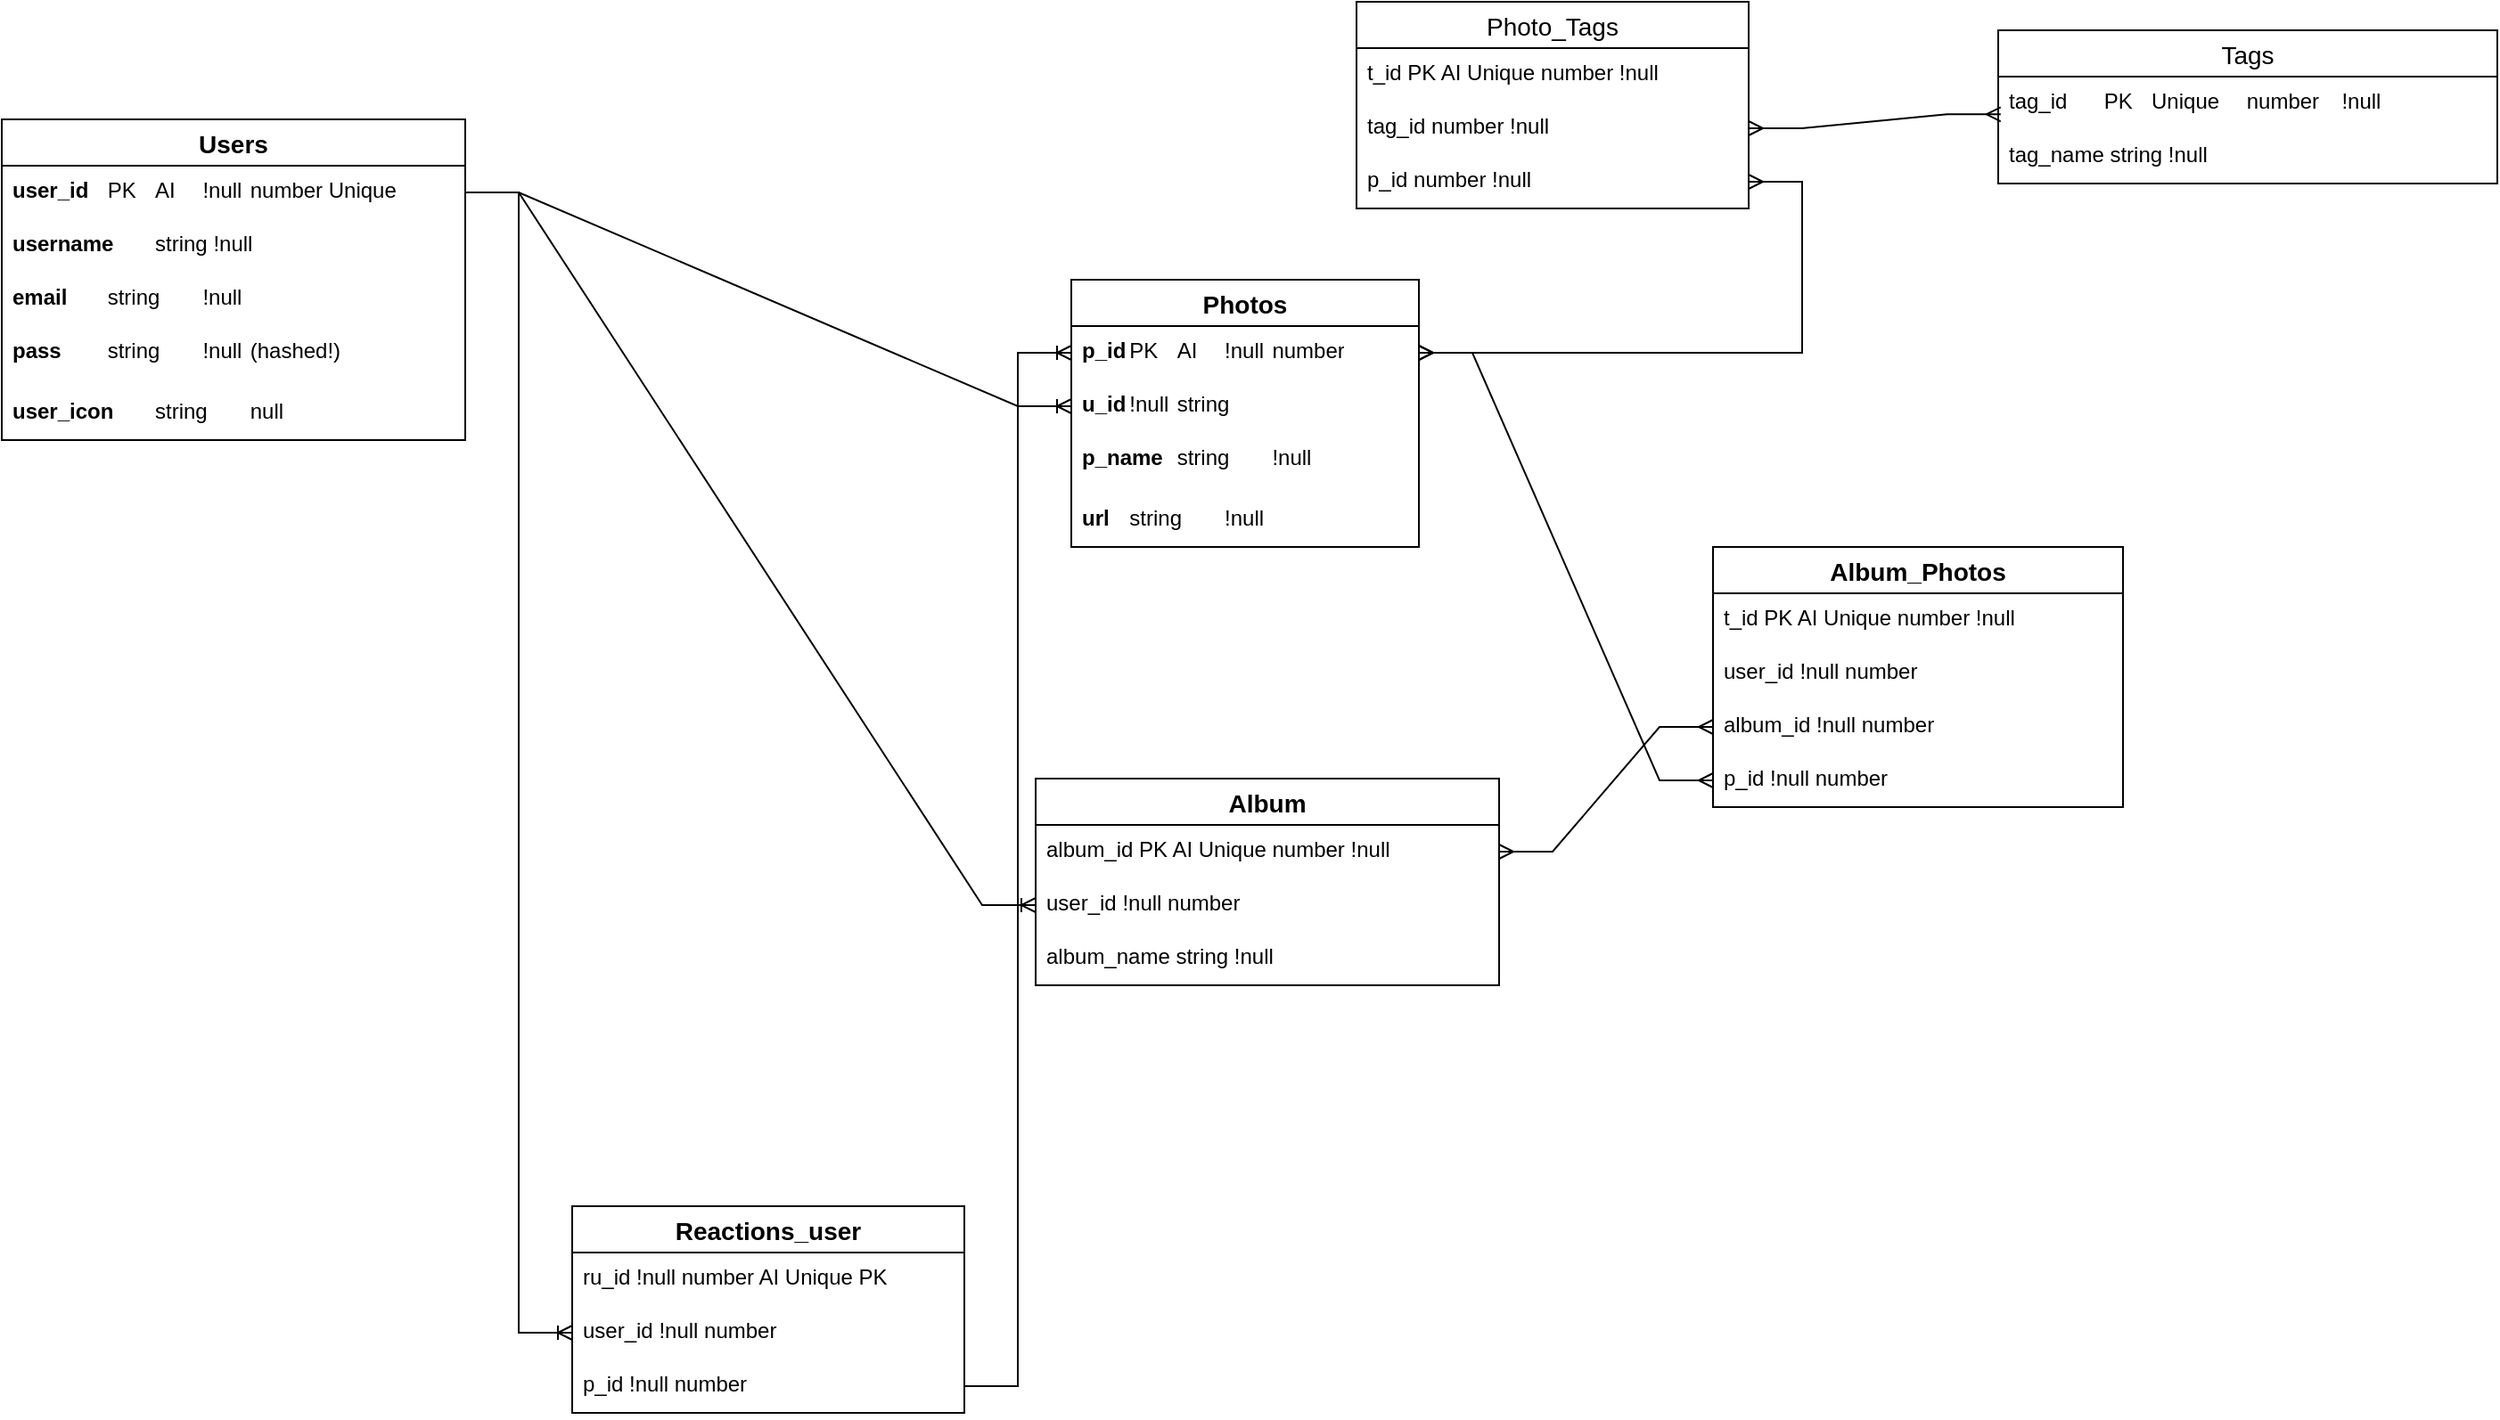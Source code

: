 <mxfile version="24.3.1" type="device">
  <diagram name="Page-1" id="tmgX2utaI_uragU6un_t">
    <mxGraphModel dx="2924" dy="1114" grid="1" gridSize="10" guides="1" tooltips="1" connect="1" arrows="1" fold="1" page="1" pageScale="1" pageWidth="850" pageHeight="1100" math="0" shadow="0">
      <root>
        <mxCell id="0" />
        <mxCell id="1" parent="0" />
        <mxCell id="TzNKyjDSBVO5Mrejy5vB-2" value="Users" style="swimlane;fontStyle=1;childLayout=stackLayout;horizontal=1;startSize=26;horizontalStack=0;resizeParent=1;resizeParentMax=0;resizeLast=0;collapsible=1;marginBottom=0;align=center;fontSize=14;" parent="1" vertex="1">
          <mxGeometry x="-230" y="100" width="260" height="180" as="geometry" />
        </mxCell>
        <mxCell id="TzNKyjDSBVO5Mrejy5vB-3" value="&lt;b&gt;user_id&lt;span style=&quot;white-space: pre;&quot;&gt;&#x9;&lt;/span&gt;&lt;/b&gt;PK&lt;span style=&quot;white-space: pre;&quot;&gt;&#x9;&lt;/span&gt;AI&lt;span style=&quot;white-space: pre;&quot;&gt;&#x9;&lt;/span&gt;!null&lt;span style=&quot;white-space: pre;&quot;&gt;&#x9;&lt;/span&gt;number Unique" style="text;strokeColor=none;fillColor=none;spacingLeft=4;spacingRight=4;overflow=hidden;rotatable=0;points=[[0,0.5],[1,0.5]];portConstraint=eastwest;fontSize=12;whiteSpace=wrap;html=1;" parent="TzNKyjDSBVO5Mrejy5vB-2" vertex="1">
          <mxGeometry y="26" width="260" height="30" as="geometry" />
        </mxCell>
        <mxCell id="TzNKyjDSBVO5Mrejy5vB-4" value="&lt;b&gt;username&lt;span style=&quot;white-space: pre;&quot;&gt;&#x9;&lt;/span&gt;&lt;/b&gt;string !null" style="text;strokeColor=none;fillColor=none;spacingLeft=4;spacingRight=4;overflow=hidden;rotatable=0;points=[[0,0.5],[1,0.5]];portConstraint=eastwest;fontSize=12;whiteSpace=wrap;html=1;" parent="TzNKyjDSBVO5Mrejy5vB-2" vertex="1">
          <mxGeometry y="56" width="260" height="30" as="geometry" />
        </mxCell>
        <mxCell id="TzNKyjDSBVO5Mrejy5vB-19" value="&lt;b&gt;email&lt;/b&gt;&lt;span style=&quot;white-space: pre;&quot;&gt;&lt;b&gt;&#x9;&lt;/b&gt;string&lt;span style=&quot;white-space: pre;&quot;&gt;&#x9;&lt;/span&gt;!null&lt;/span&gt;" style="text;strokeColor=none;fillColor=none;spacingLeft=4;spacingRight=4;overflow=hidden;rotatable=0;points=[[0,0.5],[1,0.5]];portConstraint=eastwest;fontSize=12;whiteSpace=wrap;html=1;" parent="TzNKyjDSBVO5Mrejy5vB-2" vertex="1">
          <mxGeometry y="86" width="260" height="30" as="geometry" />
        </mxCell>
        <mxCell id="TzNKyjDSBVO5Mrejy5vB-5" value="&lt;b&gt;pass&lt;span style=&quot;white-space: pre;&quot;&gt;&#x9;&lt;/span&gt;&lt;/b&gt;string&lt;span style=&quot;white-space: pre;&quot;&gt;&#x9;&lt;/span&gt;!null&lt;span style=&quot;white-space: pre;&quot;&gt;&#x9;&lt;/span&gt;(hashed!)" style="text;strokeColor=none;fillColor=none;spacingLeft=4;spacingRight=4;overflow=hidden;rotatable=0;points=[[0,0.5],[1,0.5]];portConstraint=eastwest;fontSize=12;whiteSpace=wrap;html=1;" parent="TzNKyjDSBVO5Mrejy5vB-2" vertex="1">
          <mxGeometry y="116" width="260" height="34" as="geometry" />
        </mxCell>
        <mxCell id="TzNKyjDSBVO5Mrejy5vB-20" value="&lt;b&gt;user_icon&lt;span style=&quot;white-space: pre;&quot;&gt;&#x9;&lt;/span&gt;&lt;/b&gt;string&lt;span style=&quot;white-space: pre;&quot;&gt;&#x9;&lt;/span&gt;null" style="text;strokeColor=none;fillColor=none;spacingLeft=4;spacingRight=4;overflow=hidden;rotatable=0;points=[[0,0.5],[1,0.5]];portConstraint=eastwest;fontSize=12;whiteSpace=wrap;html=1;" parent="TzNKyjDSBVO5Mrejy5vB-2" vertex="1">
          <mxGeometry y="150" width="260" height="30" as="geometry" />
        </mxCell>
        <mxCell id="TzNKyjDSBVO5Mrejy5vB-23" value="Photos" style="swimlane;fontStyle=1;childLayout=stackLayout;horizontal=1;startSize=26;horizontalStack=0;resizeParent=1;resizeParentMax=0;resizeLast=0;collapsible=1;marginBottom=0;align=center;fontSize=14;" parent="1" vertex="1">
          <mxGeometry x="370" y="190" width="195" height="150" as="geometry" />
        </mxCell>
        <mxCell id="TzNKyjDSBVO5Mrejy5vB-24" value="&lt;b&gt;p_id&lt;span style=&quot;white-space: pre;&quot;&gt;&#x9;&lt;/span&gt;&lt;/b&gt;PK&lt;span style=&quot;white-space: pre;&quot;&gt;&#x9;&lt;/span&gt;AI&lt;span style=&quot;white-space: pre;&quot;&gt;&#x9;&lt;/span&gt;!null&lt;span style=&quot;white-space: pre;&quot;&gt;&#x9;&lt;/span&gt;number" style="text;strokeColor=none;fillColor=none;spacingLeft=4;spacingRight=4;overflow=hidden;rotatable=0;points=[[0,0.5],[1,0.5]];portConstraint=eastwest;fontSize=12;whiteSpace=wrap;html=1;" parent="TzNKyjDSBVO5Mrejy5vB-23" vertex="1">
          <mxGeometry y="26" width="195" height="30" as="geometry" />
        </mxCell>
        <mxCell id="TzNKyjDSBVO5Mrejy5vB-25" value="&lt;b&gt;u_id&lt;span style=&quot;white-space: pre;&quot;&gt;&#x9;&lt;/span&gt;&lt;/b&gt;!null&lt;span style=&quot;white-space: pre;&quot;&gt;&#x9;&lt;/span&gt;string" style="text;strokeColor=none;fillColor=none;spacingLeft=4;spacingRight=4;overflow=hidden;rotatable=0;points=[[0,0.5],[1,0.5]];portConstraint=eastwest;fontSize=12;whiteSpace=wrap;html=1;" parent="TzNKyjDSBVO5Mrejy5vB-23" vertex="1">
          <mxGeometry y="56" width="195" height="30" as="geometry" />
        </mxCell>
        <mxCell id="TzNKyjDSBVO5Mrejy5vB-26" value="&lt;b&gt;p_name&lt;span style=&quot;white-space: pre;&quot;&gt;&#x9;&lt;/span&gt;&lt;/b&gt;string&lt;span style=&quot;white-space: pre;&quot;&gt;&#x9;&lt;/span&gt;!null" style="text;strokeColor=none;fillColor=none;spacingLeft=4;spacingRight=4;overflow=hidden;rotatable=0;points=[[0,0.5],[1,0.5]];portConstraint=eastwest;fontSize=12;whiteSpace=wrap;html=1;" parent="TzNKyjDSBVO5Mrejy5vB-23" vertex="1">
          <mxGeometry y="86" width="195" height="34" as="geometry" />
        </mxCell>
        <mxCell id="TzNKyjDSBVO5Mrejy5vB-27" value="&lt;b&gt;url&lt;span style=&quot;white-space: pre;&quot;&gt;&#x9;&lt;/span&gt;&lt;/b&gt;string&lt;span style=&quot;white-space: pre;&quot;&gt;&#x9;&lt;/span&gt;!null" style="text;strokeColor=none;fillColor=none;spacingLeft=4;spacingRight=4;overflow=hidden;rotatable=0;points=[[0,0.5],[1,0.5]];portConstraint=eastwest;fontSize=12;whiteSpace=wrap;html=1;" parent="TzNKyjDSBVO5Mrejy5vB-23" vertex="1">
          <mxGeometry y="120" width="195" height="30" as="geometry" />
        </mxCell>
        <mxCell id="TzNKyjDSBVO5Mrejy5vB-29" value="" style="edgeStyle=entityRelationEdgeStyle;fontSize=12;html=1;endArrow=ERoneToMany;rounded=0;entryX=0;entryY=0.5;entryDx=0;entryDy=0;" parent="1" source="TzNKyjDSBVO5Mrejy5vB-3" target="TzNKyjDSBVO5Mrejy5vB-25" edge="1">
          <mxGeometry width="100" height="100" relative="1" as="geometry">
            <mxPoint x="280" y="240" as="sourcePoint" />
            <mxPoint x="380" y="140" as="targetPoint" />
          </mxGeometry>
        </mxCell>
        <mxCell id="TzNKyjDSBVO5Mrejy5vB-31" value="Reactions_user" style="swimlane;fontStyle=1;childLayout=stackLayout;horizontal=1;startSize=26;horizontalStack=0;resizeParent=1;resizeParentMax=0;resizeLast=0;collapsible=1;marginBottom=0;align=center;fontSize=14;" parent="1" vertex="1">
          <mxGeometry x="90" y="710" width="220" height="116" as="geometry" />
        </mxCell>
        <mxCell id="TzNKyjDSBVO5Mrejy5vB-32" value="ru_id !null number AI Unique PK" style="text;strokeColor=none;fillColor=none;spacingLeft=4;spacingRight=4;overflow=hidden;rotatable=0;points=[[0,0.5],[1,0.5]];portConstraint=eastwest;fontSize=12;whiteSpace=wrap;html=1;" parent="TzNKyjDSBVO5Mrejy5vB-31" vertex="1">
          <mxGeometry y="26" width="220" height="30" as="geometry" />
        </mxCell>
        <mxCell id="TzNKyjDSBVO5Mrejy5vB-33" value="user_id !null number" style="text;strokeColor=none;fillColor=none;spacingLeft=4;spacingRight=4;overflow=hidden;rotatable=0;points=[[0,0.5],[1,0.5]];portConstraint=eastwest;fontSize=12;whiteSpace=wrap;html=1;" parent="TzNKyjDSBVO5Mrejy5vB-31" vertex="1">
          <mxGeometry y="56" width="220" height="30" as="geometry" />
        </mxCell>
        <mxCell id="TzNKyjDSBVO5Mrejy5vB-34" value="p_id !null number" style="text;strokeColor=none;fillColor=none;spacingLeft=4;spacingRight=4;overflow=hidden;rotatable=0;points=[[0,0.5],[1,0.5]];portConstraint=eastwest;fontSize=12;whiteSpace=wrap;html=1;" parent="TzNKyjDSBVO5Mrejy5vB-31" vertex="1">
          <mxGeometry y="86" width="220" height="30" as="geometry" />
        </mxCell>
        <mxCell id="TzNKyjDSBVO5Mrejy5vB-37" value="Album_Photos" style="swimlane;fontStyle=1;childLayout=stackLayout;horizontal=1;startSize=26;horizontalStack=0;resizeParent=1;resizeParentMax=0;resizeLast=0;collapsible=1;marginBottom=0;align=center;fontSize=14;" parent="1" vertex="1">
          <mxGeometry x="730" y="340" width="230" height="146" as="geometry" />
        </mxCell>
        <mxCell id="TzNKyjDSBVO5Mrejy5vB-38" value="t_id PK AI Unique number !null" style="text;strokeColor=none;fillColor=none;spacingLeft=4;spacingRight=4;overflow=hidden;rotatable=0;points=[[0,0.5],[1,0.5]];portConstraint=eastwest;fontSize=12;whiteSpace=wrap;html=1;" parent="TzNKyjDSBVO5Mrejy5vB-37" vertex="1">
          <mxGeometry y="26" width="230" height="30" as="geometry" />
        </mxCell>
        <mxCell id="TzNKyjDSBVO5Mrejy5vB-39" value="user_id !null number" style="text;strokeColor=none;fillColor=none;spacingLeft=4;spacingRight=4;overflow=hidden;rotatable=0;points=[[0,0.5],[1,0.5]];portConstraint=eastwest;fontSize=12;whiteSpace=wrap;html=1;" parent="TzNKyjDSBVO5Mrejy5vB-37" vertex="1">
          <mxGeometry y="56" width="230" height="30" as="geometry" />
        </mxCell>
        <mxCell id="TzNKyjDSBVO5Mrejy5vB-40" value="album_id !null number" style="text;strokeColor=none;fillColor=none;spacingLeft=4;spacingRight=4;overflow=hidden;rotatable=0;points=[[0,0.5],[1,0.5]];portConstraint=eastwest;fontSize=12;whiteSpace=wrap;html=1;" parent="TzNKyjDSBVO5Mrejy5vB-37" vertex="1">
          <mxGeometry y="86" width="230" height="30" as="geometry" />
        </mxCell>
        <mxCell id="krsRfWwd7fLUTWGK-ZBf-13" value="p_id !null number" style="text;strokeColor=none;fillColor=none;spacingLeft=4;spacingRight=4;overflow=hidden;rotatable=0;points=[[0,0.5],[1,0.5]];portConstraint=eastwest;fontSize=12;whiteSpace=wrap;html=1;" vertex="1" parent="TzNKyjDSBVO5Mrejy5vB-37">
          <mxGeometry y="116" width="230" height="30" as="geometry" />
        </mxCell>
        <mxCell id="TzNKyjDSBVO5Mrejy5vB-41" value="Album" style="swimlane;fontStyle=1;childLayout=stackLayout;horizontal=1;startSize=26;horizontalStack=0;resizeParent=1;resizeParentMax=0;resizeLast=0;collapsible=1;marginBottom=0;align=center;fontSize=14;" parent="1" vertex="1">
          <mxGeometry x="350" y="470" width="260" height="116" as="geometry" />
        </mxCell>
        <mxCell id="TzNKyjDSBVO5Mrejy5vB-42" value="album_id PK AI Unique number !null" style="text;strokeColor=none;fillColor=none;spacingLeft=4;spacingRight=4;overflow=hidden;rotatable=0;points=[[0,0.5],[1,0.5]];portConstraint=eastwest;fontSize=12;whiteSpace=wrap;html=1;" parent="TzNKyjDSBVO5Mrejy5vB-41" vertex="1">
          <mxGeometry y="26" width="260" height="30" as="geometry" />
        </mxCell>
        <mxCell id="TzNKyjDSBVO5Mrejy5vB-43" value="user_id !null number" style="text;strokeColor=none;fillColor=none;spacingLeft=4;spacingRight=4;overflow=hidden;rotatable=0;points=[[0,0.5],[1,0.5]];portConstraint=eastwest;fontSize=12;whiteSpace=wrap;html=1;" parent="TzNKyjDSBVO5Mrejy5vB-41" vertex="1">
          <mxGeometry y="56" width="260" height="30" as="geometry" />
        </mxCell>
        <mxCell id="TzNKyjDSBVO5Mrejy5vB-44" value="album_name string !null" style="text;strokeColor=none;fillColor=none;spacingLeft=4;spacingRight=4;overflow=hidden;rotatable=0;points=[[0,0.5],[1,0.5]];portConstraint=eastwest;fontSize=12;whiteSpace=wrap;html=1;" parent="TzNKyjDSBVO5Mrejy5vB-41" vertex="1">
          <mxGeometry y="86" width="260" height="30" as="geometry" />
        </mxCell>
        <mxCell id="krsRfWwd7fLUTWGK-ZBf-2" value="Tags" style="swimlane;fontStyle=0;childLayout=stackLayout;horizontal=1;startSize=26;horizontalStack=0;resizeParent=1;resizeParentMax=0;resizeLast=0;collapsible=1;marginBottom=0;align=center;fontSize=14;" vertex="1" parent="1">
          <mxGeometry x="890" y="50" width="280" height="86" as="geometry" />
        </mxCell>
        <mxCell id="krsRfWwd7fLUTWGK-ZBf-3" value="tag_id&lt;span style=&quot;white-space: pre;&quot;&gt;&#x9;&lt;/span&gt;PK&lt;span style=&quot;white-space: pre;&quot;&gt;&#x9;&lt;/span&gt;Unique&lt;span style=&quot;white-space: pre;&quot;&gt;&#x9;&lt;/span&gt;number&lt;span style=&quot;white-space: pre;&quot;&gt;&#x9;&lt;/span&gt;!null" style="text;strokeColor=none;fillColor=none;spacingLeft=4;spacingRight=4;overflow=hidden;rotatable=0;points=[[0,0.5],[1,0.5]];portConstraint=eastwest;fontSize=12;whiteSpace=wrap;html=1;" vertex="1" parent="krsRfWwd7fLUTWGK-ZBf-2">
          <mxGeometry y="26" width="280" height="30" as="geometry" />
        </mxCell>
        <mxCell id="krsRfWwd7fLUTWGK-ZBf-5" value="tag_name string !null" style="text;strokeColor=none;fillColor=none;spacingLeft=4;spacingRight=4;overflow=hidden;rotatable=0;points=[[0,0.5],[1,0.5]];portConstraint=eastwest;fontSize=12;whiteSpace=wrap;html=1;" vertex="1" parent="krsRfWwd7fLUTWGK-ZBf-2">
          <mxGeometry y="56" width="280" height="30" as="geometry" />
        </mxCell>
        <mxCell id="krsRfWwd7fLUTWGK-ZBf-6" value="Photo_Tags" style="swimlane;fontStyle=0;childLayout=stackLayout;horizontal=1;startSize=26;horizontalStack=0;resizeParent=1;resizeParentMax=0;resizeLast=0;collapsible=1;marginBottom=0;align=center;fontSize=14;" vertex="1" parent="1">
          <mxGeometry x="530" y="34" width="220" height="116" as="geometry" />
        </mxCell>
        <mxCell id="krsRfWwd7fLUTWGK-ZBf-7" value="t_id PK AI Unique number !null" style="text;strokeColor=none;fillColor=none;spacingLeft=4;spacingRight=4;overflow=hidden;rotatable=0;points=[[0,0.5],[1,0.5]];portConstraint=eastwest;fontSize=12;whiteSpace=wrap;html=1;" vertex="1" parent="krsRfWwd7fLUTWGK-ZBf-6">
          <mxGeometry y="26" width="220" height="30" as="geometry" />
        </mxCell>
        <mxCell id="krsRfWwd7fLUTWGK-ZBf-8" value="tag_id number !null" style="text;strokeColor=none;fillColor=none;spacingLeft=4;spacingRight=4;overflow=hidden;rotatable=0;points=[[0,0.5],[1,0.5]];portConstraint=eastwest;fontSize=12;whiteSpace=wrap;html=1;" vertex="1" parent="krsRfWwd7fLUTWGK-ZBf-6">
          <mxGeometry y="56" width="220" height="30" as="geometry" />
        </mxCell>
        <mxCell id="krsRfWwd7fLUTWGK-ZBf-10" value="" style="edgeStyle=entityRelationEdgeStyle;fontSize=12;html=1;endArrow=ERmany;startArrow=ERmany;rounded=0;entryX=0.005;entryY=0.706;entryDx=0;entryDy=0;entryPerimeter=0;exitX=1;exitY=0.5;exitDx=0;exitDy=0;" edge="1" parent="krsRfWwd7fLUTWGK-ZBf-6" source="krsRfWwd7fLUTWGK-ZBf-8" target="krsRfWwd7fLUTWGK-ZBf-3">
          <mxGeometry width="100" height="100" relative="1" as="geometry">
            <mxPoint x="-140" y="-10" as="sourcePoint" />
            <mxPoint x="-40" y="-110" as="targetPoint" />
          </mxGeometry>
        </mxCell>
        <mxCell id="krsRfWwd7fLUTWGK-ZBf-9" value="p_id number !null" style="text;strokeColor=none;fillColor=none;spacingLeft=4;spacingRight=4;overflow=hidden;rotatable=0;points=[[0,0.5],[1,0.5]];portConstraint=eastwest;fontSize=12;whiteSpace=wrap;html=1;" vertex="1" parent="krsRfWwd7fLUTWGK-ZBf-6">
          <mxGeometry y="86" width="220" height="30" as="geometry" />
        </mxCell>
        <mxCell id="krsRfWwd7fLUTWGK-ZBf-14" value="" style="edgeStyle=entityRelationEdgeStyle;fontSize=12;html=1;endArrow=ERoneToMany;rounded=0;exitX=1;exitY=0.5;exitDx=0;exitDy=0;entryX=0;entryY=0.5;entryDx=0;entryDy=0;" edge="1" parent="1" source="TzNKyjDSBVO5Mrejy5vB-3" target="TzNKyjDSBVO5Mrejy5vB-43">
          <mxGeometry width="100" height="100" relative="1" as="geometry">
            <mxPoint x="270" y="470" as="sourcePoint" />
            <mxPoint x="370" y="370" as="targetPoint" />
          </mxGeometry>
        </mxCell>
        <mxCell id="krsRfWwd7fLUTWGK-ZBf-15" value="" style="edgeStyle=entityRelationEdgeStyle;fontSize=12;html=1;endArrow=ERmany;startArrow=ERmany;rounded=0;entryX=0;entryY=0.5;entryDx=0;entryDy=0;" edge="1" parent="1" source="TzNKyjDSBVO5Mrejy5vB-42" target="TzNKyjDSBVO5Mrejy5vB-40">
          <mxGeometry width="100" height="100" relative="1" as="geometry">
            <mxPoint x="330" y="400" as="sourcePoint" />
            <mxPoint x="430" y="300" as="targetPoint" />
          </mxGeometry>
        </mxCell>
        <mxCell id="krsRfWwd7fLUTWGK-ZBf-16" value="" style="edgeStyle=entityRelationEdgeStyle;fontSize=12;html=1;endArrow=ERmany;startArrow=ERmany;rounded=0;entryX=1;entryY=0.5;entryDx=0;entryDy=0;exitX=0;exitY=0.5;exitDx=0;exitDy=0;" edge="1" parent="1" source="krsRfWwd7fLUTWGK-ZBf-13" target="TzNKyjDSBVO5Mrejy5vB-24">
          <mxGeometry width="100" height="100" relative="1" as="geometry">
            <mxPoint x="330" y="400" as="sourcePoint" />
            <mxPoint x="430" y="300" as="targetPoint" />
          </mxGeometry>
        </mxCell>
        <mxCell id="krsRfWwd7fLUTWGK-ZBf-18" value="" style="edgeStyle=entityRelationEdgeStyle;fontSize=12;html=1;endArrow=ERmany;startArrow=ERmany;rounded=0;exitX=1;exitY=0.5;exitDx=0;exitDy=0;" edge="1" parent="1" source="TzNKyjDSBVO5Mrejy5vB-24" target="krsRfWwd7fLUTWGK-ZBf-9">
          <mxGeometry width="100" height="100" relative="1" as="geometry">
            <mxPoint x="330" y="400" as="sourcePoint" />
            <mxPoint x="430" y="300" as="targetPoint" />
          </mxGeometry>
        </mxCell>
        <mxCell id="krsRfWwd7fLUTWGK-ZBf-19" value="" style="edgeStyle=entityRelationEdgeStyle;fontSize=12;html=1;endArrow=ERoneToMany;rounded=0;entryX=0;entryY=0.5;entryDx=0;entryDy=0;" edge="1" parent="1" source="TzNKyjDSBVO5Mrejy5vB-34" target="TzNKyjDSBVO5Mrejy5vB-24">
          <mxGeometry width="100" height="100" relative="1" as="geometry">
            <mxPoint x="270" y="470" as="sourcePoint" />
            <mxPoint x="370" y="370" as="targetPoint" />
          </mxGeometry>
        </mxCell>
        <mxCell id="krsRfWwd7fLUTWGK-ZBf-20" value="" style="edgeStyle=entityRelationEdgeStyle;fontSize=12;html=1;endArrow=ERoneToMany;rounded=0;" edge="1" parent="1" source="TzNKyjDSBVO5Mrejy5vB-3" target="TzNKyjDSBVO5Mrejy5vB-33">
          <mxGeometry width="100" height="100" relative="1" as="geometry">
            <mxPoint x="-40" y="503" as="sourcePoint" />
            <mxPoint x="60" y="403" as="targetPoint" />
          </mxGeometry>
        </mxCell>
      </root>
    </mxGraphModel>
  </diagram>
</mxfile>
